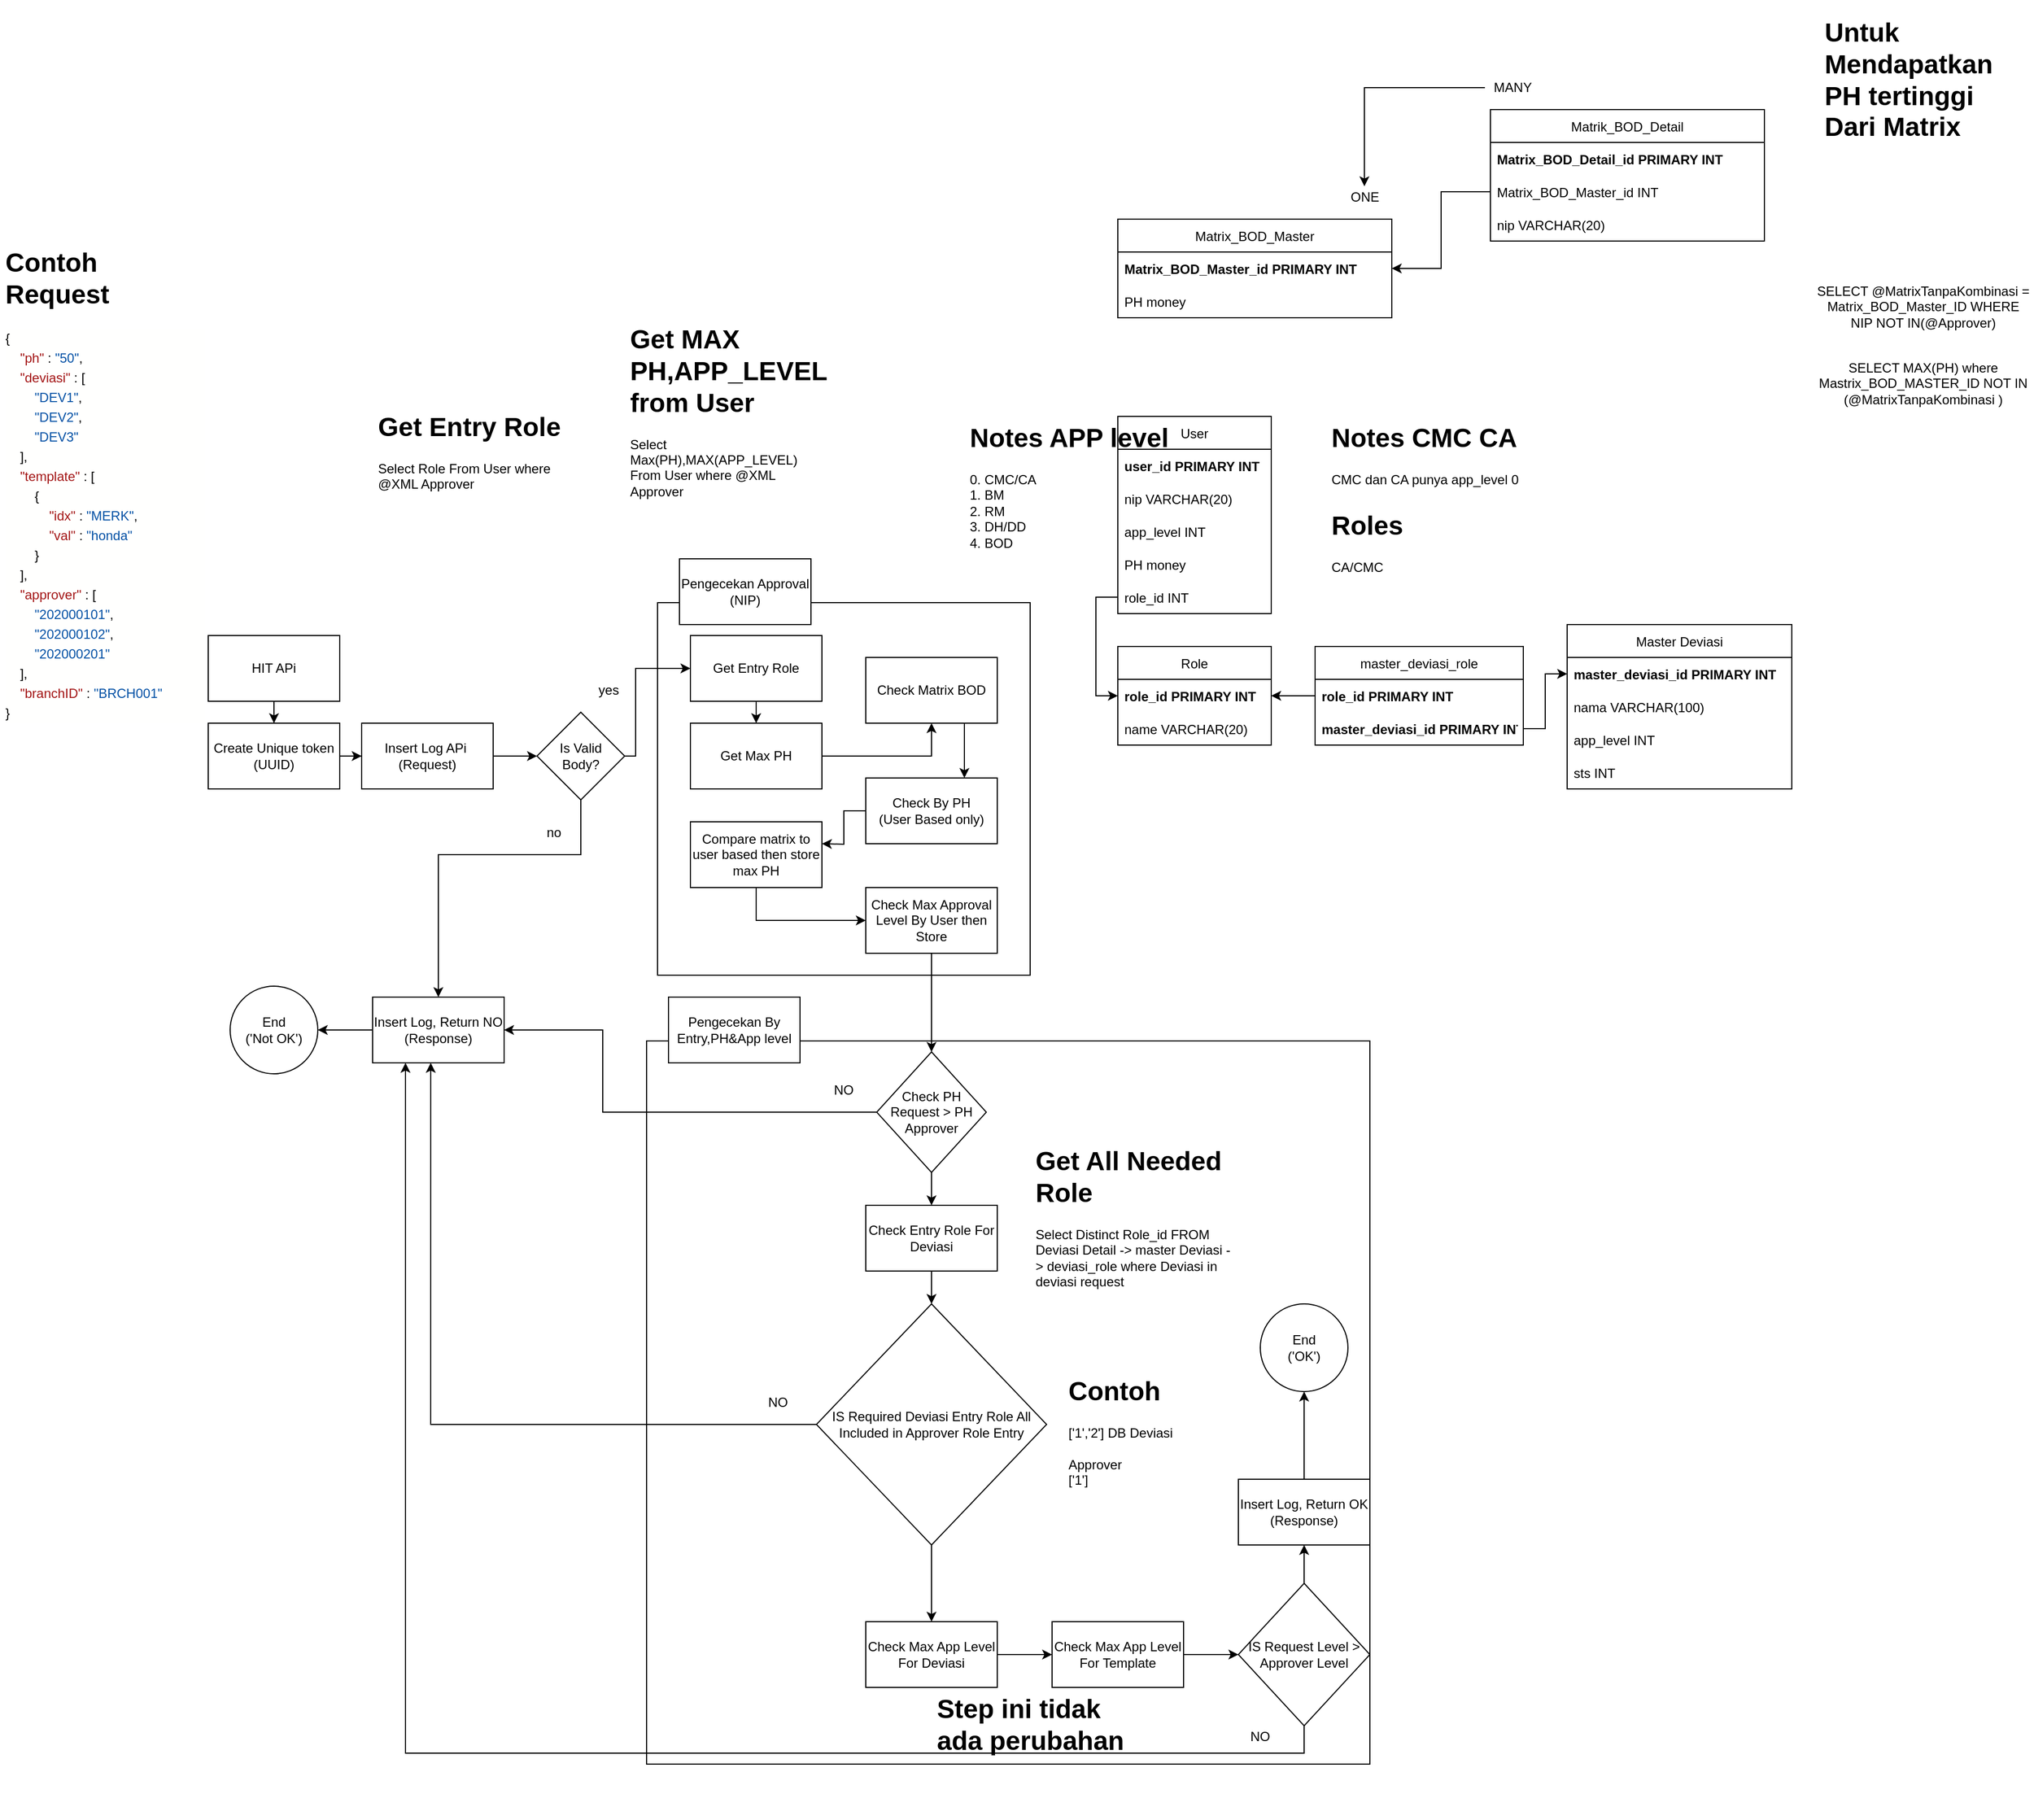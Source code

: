<mxfile version="17.4.2" type="github">
  <diagram id="iiRm37w-VX7AsoGizNBL" name="Page-1">
    <mxGraphModel dx="1718" dy="1620" grid="1" gridSize="10" guides="1" tooltips="1" connect="1" arrows="1" fold="1" page="1" pageScale="1" pageWidth="850" pageHeight="1100" math="0" shadow="0">
      <root>
        <mxCell id="0" />
        <mxCell id="1" parent="0" />
        <mxCell id="pm9xN6t0t-_ZDv9CtfRk-34" value="" style="whiteSpace=wrap;html=1;aspect=fixed;" parent="1" vertex="1">
          <mxGeometry x="450" y="440" width="660" height="660" as="geometry" />
        </mxCell>
        <mxCell id="pm9xN6t0t-_ZDv9CtfRk-31" value="" style="whiteSpace=wrap;html=1;aspect=fixed;" parent="1" vertex="1">
          <mxGeometry x="460" y="40" width="340" height="340" as="geometry" />
        </mxCell>
        <mxCell id="pm9xN6t0t-_ZDv9CtfRk-13" style="edgeStyle=orthogonalEdgeStyle;rounded=0;orthogonalLoop=1;jettySize=auto;html=1;" parent="1" source="pm9xN6t0t-_ZDv9CtfRk-1" target="pm9xN6t0t-_ZDv9CtfRk-10" edge="1">
          <mxGeometry relative="1" as="geometry" />
        </mxCell>
        <mxCell id="pm9xN6t0t-_ZDv9CtfRk-1" value="HIT APi" style="rounded=0;whiteSpace=wrap;html=1;" parent="1" vertex="1">
          <mxGeometry x="50" y="70" width="120" height="60" as="geometry" />
        </mxCell>
        <mxCell id="pm9xN6t0t-_ZDv9CtfRk-9" style="edgeStyle=orthogonalEdgeStyle;rounded=0;orthogonalLoop=1;jettySize=auto;html=1;" parent="1" source="pm9xN6t0t-_ZDv9CtfRk-2" target="pm9xN6t0t-_ZDv9CtfRk-3" edge="1">
          <mxGeometry relative="1" as="geometry" />
        </mxCell>
        <mxCell id="pm9xN6t0t-_ZDv9CtfRk-2" value="Get Entry Role" style="rounded=0;whiteSpace=wrap;html=1;" parent="1" vertex="1">
          <mxGeometry x="490" y="70" width="120" height="60" as="geometry" />
        </mxCell>
        <mxCell id="pm9xN6t0t-_ZDv9CtfRk-5" style="edgeStyle=orthogonalEdgeStyle;rounded=0;orthogonalLoop=1;jettySize=auto;html=1;entryX=0.5;entryY=1;entryDx=0;entryDy=0;" parent="1" source="pm9xN6t0t-_ZDv9CtfRk-3" target="pm9xN6t0t-_ZDv9CtfRk-4" edge="1">
          <mxGeometry relative="1" as="geometry" />
        </mxCell>
        <mxCell id="pm9xN6t0t-_ZDv9CtfRk-3" value="Get Max PH" style="rounded=0;whiteSpace=wrap;html=1;" parent="1" vertex="1">
          <mxGeometry x="490" y="150" width="120" height="60" as="geometry" />
        </mxCell>
        <mxCell id="pm9xN6t0t-_ZDv9CtfRk-8" style="edgeStyle=orthogonalEdgeStyle;rounded=0;orthogonalLoop=1;jettySize=auto;html=1;" parent="1" source="pm9xN6t0t-_ZDv9CtfRk-4" target="pm9xN6t0t-_ZDv9CtfRk-6" edge="1">
          <mxGeometry relative="1" as="geometry">
            <Array as="points">
              <mxPoint x="740" y="180" />
              <mxPoint x="740" y="180" />
            </Array>
          </mxGeometry>
        </mxCell>
        <mxCell id="pm9xN6t0t-_ZDv9CtfRk-4" value="Check Matrix BOD" style="rounded=0;whiteSpace=wrap;html=1;" parent="1" vertex="1">
          <mxGeometry x="650" y="90" width="120" height="60" as="geometry" />
        </mxCell>
        <mxCell id="pm9xN6t0t-_ZDv9CtfRk-26" style="edgeStyle=orthogonalEdgeStyle;rounded=0;orthogonalLoop=1;jettySize=auto;html=1;" parent="1" source="pm9xN6t0t-_ZDv9CtfRk-6" edge="1">
          <mxGeometry relative="1" as="geometry">
            <mxPoint x="610" y="260" as="targetPoint" />
          </mxGeometry>
        </mxCell>
        <mxCell id="pm9xN6t0t-_ZDv9CtfRk-6" value="Check By PH&lt;br&gt;(User Based only)" style="rounded=0;whiteSpace=wrap;html=1;" parent="1" vertex="1">
          <mxGeometry x="650" y="200" width="120" height="60" as="geometry" />
        </mxCell>
        <mxCell id="pm9xN6t0t-_ZDv9CtfRk-12" style="edgeStyle=orthogonalEdgeStyle;rounded=0;orthogonalLoop=1;jettySize=auto;html=1;" parent="1" source="pm9xN6t0t-_ZDv9CtfRk-10" target="pm9xN6t0t-_ZDv9CtfRk-11" edge="1">
          <mxGeometry relative="1" as="geometry" />
        </mxCell>
        <mxCell id="pm9xN6t0t-_ZDv9CtfRk-10" value="Create Unique token&lt;br&gt;(UUID)" style="rounded=0;whiteSpace=wrap;html=1;" parent="1" vertex="1">
          <mxGeometry x="50" y="150" width="120" height="60" as="geometry" />
        </mxCell>
        <mxCell id="pm9xN6t0t-_ZDv9CtfRk-16" style="edgeStyle=orthogonalEdgeStyle;rounded=0;orthogonalLoop=1;jettySize=auto;html=1;" parent="1" source="pm9xN6t0t-_ZDv9CtfRk-11" target="pm9xN6t0t-_ZDv9CtfRk-15" edge="1">
          <mxGeometry relative="1" as="geometry" />
        </mxCell>
        <mxCell id="pm9xN6t0t-_ZDv9CtfRk-11" value="Insert Log APi&amp;nbsp;&lt;br&gt;(Request)" style="rounded=0;whiteSpace=wrap;html=1;" parent="1" vertex="1">
          <mxGeometry x="190" y="150" width="120" height="60" as="geometry" />
        </mxCell>
        <mxCell id="pm9xN6t0t-_ZDv9CtfRk-22" style="edgeStyle=orthogonalEdgeStyle;rounded=0;orthogonalLoop=1;jettySize=auto;html=1;entryX=0.5;entryY=0;entryDx=0;entryDy=0;" parent="1" source="pm9xN6t0t-_ZDv9CtfRk-15" target="pm9xN6t0t-_ZDv9CtfRk-20" edge="1">
          <mxGeometry relative="1" as="geometry">
            <Array as="points">
              <mxPoint x="390" y="270" />
              <mxPoint x="260" y="270" />
            </Array>
          </mxGeometry>
        </mxCell>
        <mxCell id="pm9xN6t0t-_ZDv9CtfRk-24" style="edgeStyle=orthogonalEdgeStyle;rounded=0;orthogonalLoop=1;jettySize=auto;html=1;entryX=0;entryY=0.5;entryDx=0;entryDy=0;" parent="1" source="pm9xN6t0t-_ZDv9CtfRk-15" target="pm9xN6t0t-_ZDv9CtfRk-2" edge="1">
          <mxGeometry relative="1" as="geometry">
            <Array as="points">
              <mxPoint x="440" y="180" />
              <mxPoint x="440" y="100" />
            </Array>
          </mxGeometry>
        </mxCell>
        <mxCell id="pm9xN6t0t-_ZDv9CtfRk-15" value="Is Valid &lt;br&gt;Body?" style="rhombus;whiteSpace=wrap;html=1;" parent="1" vertex="1">
          <mxGeometry x="350" y="140" width="80" height="80" as="geometry" />
        </mxCell>
        <mxCell id="pm9xN6t0t-_ZDv9CtfRk-18" value="yes" style="text;html=1;align=center;verticalAlign=middle;resizable=0;points=[];autosize=1;strokeColor=none;fillColor=none;" parent="1" vertex="1">
          <mxGeometry x="400" y="110" width="30" height="20" as="geometry" />
        </mxCell>
        <mxCell id="pm9xN6t0t-_ZDv9CtfRk-19" value="End&lt;br&gt;(&#39;Not OK&#39;)" style="ellipse;whiteSpace=wrap;html=1;aspect=fixed;" parent="1" vertex="1">
          <mxGeometry x="70" y="390" width="80" height="80" as="geometry" />
        </mxCell>
        <mxCell id="pm9xN6t0t-_ZDv9CtfRk-21" style="edgeStyle=orthogonalEdgeStyle;rounded=0;orthogonalLoop=1;jettySize=auto;html=1;" parent="1" source="pm9xN6t0t-_ZDv9CtfRk-20" target="pm9xN6t0t-_ZDv9CtfRk-19" edge="1">
          <mxGeometry relative="1" as="geometry" />
        </mxCell>
        <mxCell id="pm9xN6t0t-_ZDv9CtfRk-20" value="Insert Log, Return NO (Response)" style="rounded=0;whiteSpace=wrap;html=1;" parent="1" vertex="1">
          <mxGeometry x="200" y="400" width="120" height="60" as="geometry" />
        </mxCell>
        <mxCell id="pm9xN6t0t-_ZDv9CtfRk-23" value="no&lt;br&gt;" style="text;html=1;align=center;verticalAlign=middle;resizable=0;points=[];autosize=1;strokeColor=none;fillColor=none;" parent="1" vertex="1">
          <mxGeometry x="350" y="240" width="30" height="20" as="geometry" />
        </mxCell>
        <mxCell id="pm9xN6t0t-_ZDv9CtfRk-30" style="edgeStyle=orthogonalEdgeStyle;rounded=0;orthogonalLoop=1;jettySize=auto;html=1;" parent="1" source="pm9xN6t0t-_ZDv9CtfRk-27" target="pm9xN6t0t-_ZDv9CtfRk-29" edge="1">
          <mxGeometry relative="1" as="geometry">
            <Array as="points">
              <mxPoint x="550" y="330" />
            </Array>
          </mxGeometry>
        </mxCell>
        <mxCell id="pm9xN6t0t-_ZDv9CtfRk-27" value="Compare matrix to user based then store max PH" style="rounded=0;whiteSpace=wrap;html=1;" parent="1" vertex="1">
          <mxGeometry x="490" y="240" width="120" height="60" as="geometry" />
        </mxCell>
        <mxCell id="pm9xN6t0t-_ZDv9CtfRk-38" style="edgeStyle=orthogonalEdgeStyle;rounded=0;orthogonalLoop=1;jettySize=auto;html=1;" parent="1" source="pm9xN6t0t-_ZDv9CtfRk-29" target="pm9xN6t0t-_ZDv9CtfRk-37" edge="1">
          <mxGeometry relative="1" as="geometry" />
        </mxCell>
        <mxCell id="pm9xN6t0t-_ZDv9CtfRk-29" value="Check Max Approval Level By User then Store" style="rounded=0;whiteSpace=wrap;html=1;" parent="1" vertex="1">
          <mxGeometry x="650" y="300" width="120" height="60" as="geometry" />
        </mxCell>
        <mxCell id="pm9xN6t0t-_ZDv9CtfRk-32" value="Pengecekan Approval (NIP)" style="rounded=0;whiteSpace=wrap;html=1;" parent="1" vertex="1">
          <mxGeometry x="480" width="120" height="60" as="geometry" />
        </mxCell>
        <mxCell id="pm9xN6t0t-_ZDv9CtfRk-35" value="Pengecekan By Entry,PH&amp;amp;App level" style="rounded=0;whiteSpace=wrap;html=1;" parent="1" vertex="1">
          <mxGeometry x="470" y="400" width="120" height="60" as="geometry" />
        </mxCell>
        <mxCell id="pm9xN6t0t-_ZDv9CtfRk-39" style="edgeStyle=orthogonalEdgeStyle;rounded=0;orthogonalLoop=1;jettySize=auto;html=1;" parent="1" source="pm9xN6t0t-_ZDv9CtfRk-37" target="pm9xN6t0t-_ZDv9CtfRk-20" edge="1">
          <mxGeometry relative="1" as="geometry">
            <Array as="points">
              <mxPoint x="410" y="505" />
              <mxPoint x="410" y="430" />
            </Array>
          </mxGeometry>
        </mxCell>
        <mxCell id="pm9xN6t0t-_ZDv9CtfRk-44" style="edgeStyle=orthogonalEdgeStyle;rounded=0;orthogonalLoop=1;jettySize=auto;html=1;" parent="1" source="pm9xN6t0t-_ZDv9CtfRk-37" target="pm9xN6t0t-_ZDv9CtfRk-43" edge="1">
          <mxGeometry relative="1" as="geometry" />
        </mxCell>
        <mxCell id="pm9xN6t0t-_ZDv9CtfRk-37" value="&lt;span&gt;Check PH Request &amp;gt; PH Approver&lt;/span&gt;" style="rhombus;whiteSpace=wrap;html=1;" parent="1" vertex="1">
          <mxGeometry x="660" y="450" width="100" height="110" as="geometry" />
        </mxCell>
        <mxCell id="pm9xN6t0t-_ZDv9CtfRk-40" value="NO" style="text;html=1;strokeColor=none;fillColor=none;align=center;verticalAlign=middle;whiteSpace=wrap;rounded=0;" parent="1" vertex="1">
          <mxGeometry x="600" y="470" width="60" height="30" as="geometry" />
        </mxCell>
        <mxCell id="pm9xN6t0t-_ZDv9CtfRk-46" style="edgeStyle=orthogonalEdgeStyle;rounded=0;orthogonalLoop=1;jettySize=auto;html=1;" parent="1" source="pm9xN6t0t-_ZDv9CtfRk-43" target="pm9xN6t0t-_ZDv9CtfRk-45" edge="1">
          <mxGeometry relative="1" as="geometry" />
        </mxCell>
        <mxCell id="pm9xN6t0t-_ZDv9CtfRk-43" value="Check Entry Role For Deviasi" style="rounded=0;whiteSpace=wrap;html=1;" parent="1" vertex="1">
          <mxGeometry x="650" y="590" width="120" height="60" as="geometry" />
        </mxCell>
        <mxCell id="pm9xN6t0t-_ZDv9CtfRk-47" style="edgeStyle=orthogonalEdgeStyle;rounded=0;orthogonalLoop=1;jettySize=auto;html=1;entryX=0.442;entryY=1;entryDx=0;entryDy=0;entryPerimeter=0;" parent="1" source="pm9xN6t0t-_ZDv9CtfRk-45" target="pm9xN6t0t-_ZDv9CtfRk-20" edge="1">
          <mxGeometry relative="1" as="geometry" />
        </mxCell>
        <mxCell id="pm9xN6t0t-_ZDv9CtfRk-51" style="edgeStyle=orthogonalEdgeStyle;rounded=0;orthogonalLoop=1;jettySize=auto;html=1;" parent="1" source="pm9xN6t0t-_ZDv9CtfRk-45" target="pm9xN6t0t-_ZDv9CtfRk-50" edge="1">
          <mxGeometry relative="1" as="geometry" />
        </mxCell>
        <mxCell id="pm9xN6t0t-_ZDv9CtfRk-45" value="&lt;span&gt;IS Required Deviasi Entry Role All Included in Approver Role Entry&lt;/span&gt;" style="rhombus;whiteSpace=wrap;html=1;" parent="1" vertex="1">
          <mxGeometry x="605" y="680" width="210" height="220" as="geometry" />
        </mxCell>
        <mxCell id="pm9xN6t0t-_ZDv9CtfRk-48" value="NO" style="text;html=1;strokeColor=none;fillColor=none;align=center;verticalAlign=middle;whiteSpace=wrap;rounded=0;" parent="1" vertex="1">
          <mxGeometry x="540" y="755" width="60" height="30" as="geometry" />
        </mxCell>
        <mxCell id="pm9xN6t0t-_ZDv9CtfRk-49" value="&lt;h1&gt;Contoh&lt;/h1&gt;&lt;div&gt;[&#39;1&#39;,&#39;2&#39;] DB Deviasi&lt;/div&gt;&lt;div&gt;&lt;br&gt;&lt;/div&gt;&lt;div&gt;Approver&lt;/div&gt;&lt;div&gt;[&#39;1&#39;]&lt;/div&gt;" style="text;html=1;strokeColor=none;fillColor=none;spacing=5;spacingTop=-20;whiteSpace=wrap;overflow=hidden;rounded=0;" parent="1" vertex="1">
          <mxGeometry x="830" y="740" width="190" height="120" as="geometry" />
        </mxCell>
        <mxCell id="pm9xN6t0t-_ZDv9CtfRk-53" style="edgeStyle=orthogonalEdgeStyle;rounded=0;orthogonalLoop=1;jettySize=auto;html=1;" parent="1" source="pm9xN6t0t-_ZDv9CtfRk-50" target="pm9xN6t0t-_ZDv9CtfRk-52" edge="1">
          <mxGeometry relative="1" as="geometry" />
        </mxCell>
        <mxCell id="pm9xN6t0t-_ZDv9CtfRk-50" value="Check Max App Level For Deviasi" style="rounded=0;whiteSpace=wrap;html=1;" parent="1" vertex="1">
          <mxGeometry x="650" y="970" width="120" height="60" as="geometry" />
        </mxCell>
        <mxCell id="pm9xN6t0t-_ZDv9CtfRk-56" style="edgeStyle=orthogonalEdgeStyle;rounded=0;orthogonalLoop=1;jettySize=auto;html=1;" parent="1" source="pm9xN6t0t-_ZDv9CtfRk-52" target="pm9xN6t0t-_ZDv9CtfRk-54" edge="1">
          <mxGeometry relative="1" as="geometry" />
        </mxCell>
        <mxCell id="pm9xN6t0t-_ZDv9CtfRk-52" value="Check Max App Level For Template" style="rounded=0;whiteSpace=wrap;html=1;" parent="1" vertex="1">
          <mxGeometry x="820" y="970" width="120" height="60" as="geometry" />
        </mxCell>
        <mxCell id="pm9xN6t0t-_ZDv9CtfRk-57" style="edgeStyle=orthogonalEdgeStyle;rounded=0;orthogonalLoop=1;jettySize=auto;html=1;entryX=0.25;entryY=1;entryDx=0;entryDy=0;" parent="1" source="pm9xN6t0t-_ZDv9CtfRk-54" target="pm9xN6t0t-_ZDv9CtfRk-20" edge="1">
          <mxGeometry relative="1" as="geometry">
            <Array as="points">
              <mxPoint x="1050" y="1090" />
              <mxPoint x="230" y="1090" />
            </Array>
          </mxGeometry>
        </mxCell>
        <mxCell id="pm9xN6t0t-_ZDv9CtfRk-60" style="edgeStyle=orthogonalEdgeStyle;rounded=0;orthogonalLoop=1;jettySize=auto;html=1;entryX=0.5;entryY=1;entryDx=0;entryDy=0;" parent="1" source="pm9xN6t0t-_ZDv9CtfRk-54" target="pm9xN6t0t-_ZDv9CtfRk-59" edge="1">
          <mxGeometry relative="1" as="geometry" />
        </mxCell>
        <mxCell id="pm9xN6t0t-_ZDv9CtfRk-54" value="&lt;span&gt;IS Request Level &amp;gt; Approver Level&lt;/span&gt;" style="rhombus;whiteSpace=wrap;html=1;" parent="1" vertex="1">
          <mxGeometry x="990" y="935" width="120" height="130" as="geometry" />
        </mxCell>
        <mxCell id="pm9xN6t0t-_ZDv9CtfRk-58" value="NO" style="text;html=1;strokeColor=none;fillColor=none;align=center;verticalAlign=middle;whiteSpace=wrap;rounded=0;" parent="1" vertex="1">
          <mxGeometry x="980" y="1060" width="60" height="30" as="geometry" />
        </mxCell>
        <mxCell id="pm9xN6t0t-_ZDv9CtfRk-62" style="edgeStyle=orthogonalEdgeStyle;rounded=0;orthogonalLoop=1;jettySize=auto;html=1;" parent="1" source="pm9xN6t0t-_ZDv9CtfRk-59" target="pm9xN6t0t-_ZDv9CtfRk-61" edge="1">
          <mxGeometry relative="1" as="geometry" />
        </mxCell>
        <mxCell id="pm9xN6t0t-_ZDv9CtfRk-59" value="Insert Log, Return OK (Response)" style="rounded=0;whiteSpace=wrap;html=1;" parent="1" vertex="1">
          <mxGeometry x="990" y="840" width="120" height="60" as="geometry" />
        </mxCell>
        <mxCell id="pm9xN6t0t-_ZDv9CtfRk-61" value="End&lt;br&gt;(&#39;OK&#39;)" style="ellipse;whiteSpace=wrap;html=1;aspect=fixed;" parent="1" vertex="1">
          <mxGeometry x="1010" y="680" width="80" height="80" as="geometry" />
        </mxCell>
        <mxCell id="pm9xN6t0t-_ZDv9CtfRk-63" value="User" style="swimlane;fontStyle=0;childLayout=stackLayout;horizontal=1;startSize=30;horizontalStack=0;resizeParent=1;resizeParentMax=0;resizeLast=0;collapsible=1;marginBottom=0;" parent="1" vertex="1">
          <mxGeometry x="880" y="-130" width="140" height="180" as="geometry" />
        </mxCell>
        <mxCell id="pm9xN6t0t-_ZDv9CtfRk-64" value="user_id PRIMARY INT " style="text;strokeColor=none;fillColor=none;align=left;verticalAlign=middle;spacingLeft=4;spacingRight=4;overflow=hidden;points=[[0,0.5],[1,0.5]];portConstraint=eastwest;rotatable=0;fontStyle=1" parent="pm9xN6t0t-_ZDv9CtfRk-63" vertex="1">
          <mxGeometry y="30" width="140" height="30" as="geometry" />
        </mxCell>
        <mxCell id="pm9xN6t0t-_ZDv9CtfRk-65" value="nip VARCHAR(20)" style="text;strokeColor=none;fillColor=none;align=left;verticalAlign=middle;spacingLeft=4;spacingRight=4;overflow=hidden;points=[[0,0.5],[1,0.5]];portConstraint=eastwest;rotatable=0;" parent="pm9xN6t0t-_ZDv9CtfRk-63" vertex="1">
          <mxGeometry y="60" width="140" height="30" as="geometry" />
        </mxCell>
        <mxCell id="pm9xN6t0t-_ZDv9CtfRk-66" value="app_level INT" style="text;strokeColor=none;fillColor=none;align=left;verticalAlign=middle;spacingLeft=4;spacingRight=4;overflow=hidden;points=[[0,0.5],[1,0.5]];portConstraint=eastwest;rotatable=0;" parent="pm9xN6t0t-_ZDv9CtfRk-63" vertex="1">
          <mxGeometry y="90" width="140" height="30" as="geometry" />
        </mxCell>
        <mxCell id="pm9xN6t0t-_ZDv9CtfRk-69" value="PH money" style="text;strokeColor=none;fillColor=none;align=left;verticalAlign=middle;spacingLeft=4;spacingRight=4;overflow=hidden;points=[[0,0.5],[1,0.5]];portConstraint=eastwest;rotatable=0;" parent="pm9xN6t0t-_ZDv9CtfRk-63" vertex="1">
          <mxGeometry y="120" width="140" height="30" as="geometry" />
        </mxCell>
        <mxCell id="pm9xN6t0t-_ZDv9CtfRk-70" value="role_id INT" style="text;strokeColor=none;fillColor=none;align=left;verticalAlign=middle;spacingLeft=4;spacingRight=4;overflow=hidden;points=[[0,0.5],[1,0.5]];portConstraint=eastwest;rotatable=0;" parent="pm9xN6t0t-_ZDv9CtfRk-63" vertex="1">
          <mxGeometry y="150" width="140" height="30" as="geometry" />
        </mxCell>
        <mxCell id="pm9xN6t0t-_ZDv9CtfRk-68" value="&lt;h1&gt;Notes CMC CA&lt;/h1&gt;&lt;div&gt;CMC dan CA punya app_level 0&lt;/div&gt;" style="text;html=1;strokeColor=none;fillColor=none;spacing=5;spacingTop=-20;whiteSpace=wrap;overflow=hidden;rounded=0;" parent="1" vertex="1">
          <mxGeometry x="1070" y="-130" width="190" height="120" as="geometry" />
        </mxCell>
        <mxCell id="pm9xN6t0t-_ZDv9CtfRk-71" value="&lt;h1&gt;Notes APP level&lt;/h1&gt;&lt;div&gt;0. CMC/CA&lt;/div&gt;&lt;div&gt;1. BM&lt;/div&gt;&lt;div&gt;2. RM&lt;/div&gt;&lt;div&gt;3. DH/DD&lt;/div&gt;&lt;div&gt;4. BOD&lt;/div&gt;" style="text;html=1;strokeColor=none;fillColor=none;spacing=5;spacingTop=-20;whiteSpace=wrap;overflow=hidden;rounded=0;" parent="1" vertex="1">
          <mxGeometry x="740" y="-130" width="190" height="150" as="geometry" />
        </mxCell>
        <mxCell id="pm9xN6t0t-_ZDv9CtfRk-72" value="&lt;h1&gt;Roles&lt;/h1&gt;&lt;div&gt;CA/CMC&lt;/div&gt;" style="text;html=1;strokeColor=none;fillColor=none;spacing=5;spacingTop=-20;whiteSpace=wrap;overflow=hidden;rounded=0;" parent="1" vertex="1">
          <mxGeometry x="1070" y="-50" width="190" height="120" as="geometry" />
        </mxCell>
        <mxCell id="pm9xN6t0t-_ZDv9CtfRk-73" value="Role" style="swimlane;fontStyle=0;childLayout=stackLayout;horizontal=1;startSize=30;horizontalStack=0;resizeParent=1;resizeParentMax=0;resizeLast=0;collapsible=1;marginBottom=0;" parent="1" vertex="1">
          <mxGeometry x="880" y="80" width="140" height="90" as="geometry" />
        </mxCell>
        <mxCell id="pm9xN6t0t-_ZDv9CtfRk-74" value="role_id PRIMARY INT " style="text;strokeColor=none;fillColor=none;align=left;verticalAlign=middle;spacingLeft=4;spacingRight=4;overflow=hidden;points=[[0,0.5],[1,0.5]];portConstraint=eastwest;rotatable=0;fontStyle=1" parent="pm9xN6t0t-_ZDv9CtfRk-73" vertex="1">
          <mxGeometry y="30" width="140" height="30" as="geometry" />
        </mxCell>
        <mxCell id="pm9xN6t0t-_ZDv9CtfRk-75" value="name VARCHAR(20)" style="text;strokeColor=none;fillColor=none;align=left;verticalAlign=middle;spacingLeft=4;spacingRight=4;overflow=hidden;points=[[0,0.5],[1,0.5]];portConstraint=eastwest;rotatable=0;" parent="pm9xN6t0t-_ZDv9CtfRk-73" vertex="1">
          <mxGeometry y="60" width="140" height="30" as="geometry" />
        </mxCell>
        <mxCell id="pm9xN6t0t-_ZDv9CtfRk-79" style="edgeStyle=orthogonalEdgeStyle;rounded=0;orthogonalLoop=1;jettySize=auto;html=1;entryX=0;entryY=0.5;entryDx=0;entryDy=0;" parent="1" source="pm9xN6t0t-_ZDv9CtfRk-70" target="pm9xN6t0t-_ZDv9CtfRk-74" edge="1">
          <mxGeometry relative="1" as="geometry" />
        </mxCell>
        <mxCell id="pm9xN6t0t-_ZDv9CtfRk-80" value="Master Deviasi" style="swimlane;fontStyle=0;childLayout=stackLayout;horizontal=1;startSize=30;horizontalStack=0;resizeParent=1;resizeParentMax=0;resizeLast=0;collapsible=1;marginBottom=0;" parent="1" vertex="1">
          <mxGeometry x="1290" y="60" width="205" height="150" as="geometry" />
        </mxCell>
        <mxCell id="pm9xN6t0t-_ZDv9CtfRk-81" value="master_deviasi_id PRIMARY INT " style="text;strokeColor=none;fillColor=none;align=left;verticalAlign=middle;spacingLeft=4;spacingRight=4;overflow=hidden;points=[[0,0.5],[1,0.5]];portConstraint=eastwest;rotatable=0;fontStyle=1" parent="pm9xN6t0t-_ZDv9CtfRk-80" vertex="1">
          <mxGeometry y="30" width="205" height="30" as="geometry" />
        </mxCell>
        <mxCell id="pm9xN6t0t-_ZDv9CtfRk-86" value="nama VARCHAR(100)" style="text;strokeColor=none;fillColor=none;align=left;verticalAlign=middle;spacingLeft=4;spacingRight=4;overflow=hidden;points=[[0,0.5],[1,0.5]];portConstraint=eastwest;rotatable=0;" parent="pm9xN6t0t-_ZDv9CtfRk-80" vertex="1">
          <mxGeometry y="60" width="205" height="30" as="geometry" />
        </mxCell>
        <mxCell id="pm9xN6t0t-_ZDv9CtfRk-87" value="app_level INT" style="text;strokeColor=none;fillColor=none;align=left;verticalAlign=middle;spacingLeft=4;spacingRight=4;overflow=hidden;points=[[0,0.5],[1,0.5]];portConstraint=eastwest;rotatable=0;" parent="pm9xN6t0t-_ZDv9CtfRk-80" vertex="1">
          <mxGeometry y="90" width="205" height="30" as="geometry" />
        </mxCell>
        <mxCell id="pm9xN6t0t-_ZDv9CtfRk-88" value="sts INT" style="text;strokeColor=none;fillColor=none;align=left;verticalAlign=middle;spacingLeft=4;spacingRight=4;overflow=hidden;points=[[0,0.5],[1,0.5]];portConstraint=eastwest;rotatable=0;" parent="pm9xN6t0t-_ZDv9CtfRk-80" vertex="1">
          <mxGeometry y="120" width="205" height="30" as="geometry" />
        </mxCell>
        <mxCell id="pm9xN6t0t-_ZDv9CtfRk-90" value="master_deviasi_role" style="swimlane;fontStyle=0;childLayout=stackLayout;horizontal=1;startSize=30;horizontalStack=0;resizeParent=1;resizeParentMax=0;resizeLast=0;collapsible=1;marginBottom=0;" parent="1" vertex="1">
          <mxGeometry x="1060" y="80" width="190" height="90" as="geometry" />
        </mxCell>
        <mxCell id="pm9xN6t0t-_ZDv9CtfRk-91" value="role_id PRIMARY INT " style="text;strokeColor=none;fillColor=none;align=left;verticalAlign=middle;spacingLeft=4;spacingRight=4;overflow=hidden;points=[[0,0.5],[1,0.5]];portConstraint=eastwest;rotatable=0;fontStyle=1" parent="pm9xN6t0t-_ZDv9CtfRk-90" vertex="1">
          <mxGeometry y="30" width="190" height="30" as="geometry" />
        </mxCell>
        <mxCell id="pm9xN6t0t-_ZDv9CtfRk-92" value="master_deviasi_id PRIMARY INT" style="text;strokeColor=none;fillColor=none;align=left;verticalAlign=middle;spacingLeft=4;spacingRight=4;overflow=hidden;points=[[0,0.5],[1,0.5]];portConstraint=eastwest;rotatable=0;fontStyle=1" parent="pm9xN6t0t-_ZDv9CtfRk-90" vertex="1">
          <mxGeometry y="60" width="190" height="30" as="geometry" />
        </mxCell>
        <mxCell id="pm9xN6t0t-_ZDv9CtfRk-93" style="edgeStyle=orthogonalEdgeStyle;rounded=0;orthogonalLoop=1;jettySize=auto;html=1;" parent="1" source="pm9xN6t0t-_ZDv9CtfRk-91" target="pm9xN6t0t-_ZDv9CtfRk-74" edge="1">
          <mxGeometry relative="1" as="geometry" />
        </mxCell>
        <mxCell id="pm9xN6t0t-_ZDv9CtfRk-94" style="edgeStyle=orthogonalEdgeStyle;rounded=0;orthogonalLoop=1;jettySize=auto;html=1;entryX=0;entryY=0.5;entryDx=0;entryDy=0;" parent="1" source="pm9xN6t0t-_ZDv9CtfRk-92" target="pm9xN6t0t-_ZDv9CtfRk-81" edge="1">
          <mxGeometry relative="1" as="geometry" />
        </mxCell>
        <mxCell id="pm9xN6t0t-_ZDv9CtfRk-95" value="Matrix_BOD_Master" style="swimlane;fontStyle=0;childLayout=stackLayout;horizontal=1;startSize=30;horizontalStack=0;resizeParent=1;resizeParentMax=0;resizeLast=0;collapsible=1;marginBottom=0;" parent="1" vertex="1">
          <mxGeometry x="880" y="-310" width="250" height="90" as="geometry" />
        </mxCell>
        <mxCell id="pm9xN6t0t-_ZDv9CtfRk-96" value="Matrix_BOD_Master_id PRIMARY INT " style="text;strokeColor=none;fillColor=none;align=left;verticalAlign=middle;spacingLeft=4;spacingRight=4;overflow=hidden;points=[[0,0.5],[1,0.5]];portConstraint=eastwest;rotatable=0;fontStyle=1" parent="pm9xN6t0t-_ZDv9CtfRk-95" vertex="1">
          <mxGeometry y="30" width="250" height="30" as="geometry" />
        </mxCell>
        <mxCell id="pm9xN6t0t-_ZDv9CtfRk-99" value="PH money" style="text;strokeColor=none;fillColor=none;align=left;verticalAlign=middle;spacingLeft=4;spacingRight=4;overflow=hidden;points=[[0,0.5],[1,0.5]];portConstraint=eastwest;rotatable=0;" parent="pm9xN6t0t-_ZDv9CtfRk-95" vertex="1">
          <mxGeometry y="60" width="250" height="30" as="geometry" />
        </mxCell>
        <mxCell id="pm9xN6t0t-_ZDv9CtfRk-101" value="Matrik_BOD_Detail" style="swimlane;fontStyle=0;childLayout=stackLayout;horizontal=1;startSize=30;horizontalStack=0;resizeParent=1;resizeParentMax=0;resizeLast=0;collapsible=1;marginBottom=0;" parent="1" vertex="1">
          <mxGeometry x="1220" y="-410" width="250" height="120" as="geometry" />
        </mxCell>
        <mxCell id="pm9xN6t0t-_ZDv9CtfRk-102" value="Matrix_BOD_Detail_id PRIMARY INT " style="text;strokeColor=none;fillColor=none;align=left;verticalAlign=middle;spacingLeft=4;spacingRight=4;overflow=hidden;points=[[0,0.5],[1,0.5]];portConstraint=eastwest;rotatable=0;fontStyle=1" parent="pm9xN6t0t-_ZDv9CtfRk-101" vertex="1">
          <mxGeometry y="30" width="250" height="30" as="geometry" />
        </mxCell>
        <mxCell id="pm9xN6t0t-_ZDv9CtfRk-103" value="Matrix_BOD_Master_id INT" style="text;strokeColor=none;fillColor=none;align=left;verticalAlign=middle;spacingLeft=4;spacingRight=4;overflow=hidden;points=[[0,0.5],[1,0.5]];portConstraint=eastwest;rotatable=0;" parent="pm9xN6t0t-_ZDv9CtfRk-101" vertex="1">
          <mxGeometry y="60" width="250" height="30" as="geometry" />
        </mxCell>
        <mxCell id="pm9xN6t0t-_ZDv9CtfRk-105" value="nip VARCHAR(20)" style="text;strokeColor=none;fillColor=none;align=left;verticalAlign=middle;spacingLeft=4;spacingRight=4;overflow=hidden;points=[[0,0.5],[1,0.5]];portConstraint=eastwest;rotatable=0;" parent="pm9xN6t0t-_ZDv9CtfRk-101" vertex="1">
          <mxGeometry y="90" width="250" height="30" as="geometry" />
        </mxCell>
        <mxCell id="pm9xN6t0t-_ZDv9CtfRk-104" style="edgeStyle=orthogonalEdgeStyle;rounded=0;orthogonalLoop=1;jettySize=auto;html=1;" parent="1" source="pm9xN6t0t-_ZDv9CtfRk-103" target="pm9xN6t0t-_ZDv9CtfRk-96" edge="1">
          <mxGeometry relative="1" as="geometry" />
        </mxCell>
        <mxCell id="pm9xN6t0t-_ZDv9CtfRk-108" style="edgeStyle=orthogonalEdgeStyle;rounded=0;orthogonalLoop=1;jettySize=auto;html=1;" parent="1" source="pm9xN6t0t-_ZDv9CtfRk-106" target="pm9xN6t0t-_ZDv9CtfRk-107" edge="1">
          <mxGeometry relative="1" as="geometry" />
        </mxCell>
        <mxCell id="pm9xN6t0t-_ZDv9CtfRk-106" value="MANY" style="text;html=1;align=center;verticalAlign=middle;resizable=0;points=[];autosize=1;strokeColor=none;fillColor=none;" parent="1" vertex="1">
          <mxGeometry x="1215" y="-440" width="50" height="20" as="geometry" />
        </mxCell>
        <mxCell id="pm9xN6t0t-_ZDv9CtfRk-107" value="ONE" style="text;html=1;align=center;verticalAlign=middle;resizable=0;points=[];autosize=1;strokeColor=none;fillColor=none;" parent="1" vertex="1">
          <mxGeometry x="1085" y="-340" width="40" height="20" as="geometry" />
        </mxCell>
        <mxCell id="pm9xN6t0t-_ZDv9CtfRk-109" value="&lt;h1&gt;Untuk Mendapatkan PH tertinggi Dari Matrix&lt;/h1&gt;" style="text;html=1;strokeColor=none;fillColor=none;spacing=5;spacingTop=-20;whiteSpace=wrap;overflow=hidden;rounded=0;" parent="1" vertex="1">
          <mxGeometry x="1520" y="-500" width="190" height="120" as="geometry" />
        </mxCell>
        <mxCell id="pm9xN6t0t-_ZDv9CtfRk-112" value="SELECT @MatrixTanpaKombinasi = Matrix_BOD_Master_ID WHERE NIP NOT IN(@Approver)" style="text;html=1;strokeColor=none;fillColor=none;align=center;verticalAlign=middle;whiteSpace=wrap;rounded=0;" parent="1" vertex="1">
          <mxGeometry x="1515" y="-250" width="200" height="40" as="geometry" />
        </mxCell>
        <mxCell id="pm9xN6t0t-_ZDv9CtfRk-113" value="SELECT MAX(PH) where Mastrix_BOD_MASTER_ID NOT IN&lt;br&gt;(@MatrixTanpaKombinasi&amp;nbsp;)" style="text;html=1;strokeColor=none;fillColor=none;align=center;verticalAlign=middle;whiteSpace=wrap;rounded=0;" parent="1" vertex="1">
          <mxGeometry x="1515" y="-180" width="200" height="40" as="geometry" />
        </mxCell>
        <mxCell id="pm9xN6t0t-_ZDv9CtfRk-115" value="&lt;h1&gt;Get Entry Role&lt;/h1&gt;&lt;p&gt;Select Role From User where @XML Approver&lt;/p&gt;" style="text;html=1;strokeColor=none;fillColor=none;spacing=5;spacingTop=-20;whiteSpace=wrap;overflow=hidden;rounded=0;" parent="1" vertex="1">
          <mxGeometry x="200" y="-140" width="190" height="120" as="geometry" />
        </mxCell>
        <mxCell id="pm9xN6t0t-_ZDv9CtfRk-116" value="&lt;h1&gt;Get MAX PH,APP_LEVEL from User&lt;/h1&gt;&lt;p&gt;Select Max(PH),MAX(APP_LEVEL) From User where @XML Approver&lt;/p&gt;" style="text;html=1;strokeColor=none;fillColor=none;spacing=5;spacingTop=-20;whiteSpace=wrap;overflow=hidden;rounded=0;" parent="1" vertex="1">
          <mxGeometry x="430" y="-220" width="190" height="190" as="geometry" />
        </mxCell>
        <mxCell id="pm9xN6t0t-_ZDv9CtfRk-118" value="&lt;h1&gt;Contoh Request&lt;/h1&gt;&lt;div style=&quot;background-color: rgb(255 , 255 , 254) ; line-height: 18px&quot;&gt;&lt;div style=&quot;line-height: 18px&quot;&gt;&lt;div&gt;{&lt;/div&gt;&lt;div&gt;&amp;nbsp;&amp;nbsp;&amp;nbsp;&amp;nbsp;&lt;span style=&quot;color: #a31515&quot;&gt;&quot;ph&quot;&lt;/span&gt;&amp;nbsp;:&amp;nbsp;&lt;span style=&quot;color: #0451a5&quot;&gt;&quot;50&quot;&lt;/span&gt;,&lt;/div&gt;&lt;div&gt;&amp;nbsp;&amp;nbsp;&amp;nbsp;&amp;nbsp;&lt;span style=&quot;color: #a31515&quot;&gt;&quot;deviasi&quot;&lt;/span&gt;&amp;nbsp;:&amp;nbsp;[&lt;/div&gt;&lt;div&gt;&amp;nbsp;&amp;nbsp;&amp;nbsp;&amp;nbsp;&amp;nbsp;&amp;nbsp;&amp;nbsp;&amp;nbsp;&lt;span style=&quot;color: #0451a5&quot;&gt;&quot;DEV1&quot;&lt;/span&gt;,&lt;/div&gt;&lt;div&gt;&amp;nbsp;&amp;nbsp;&amp;nbsp;&amp;nbsp;&amp;nbsp;&amp;nbsp;&amp;nbsp;&amp;nbsp;&lt;span style=&quot;color: #0451a5&quot;&gt;&quot;DEV2&quot;&lt;/span&gt;,&lt;/div&gt;&lt;div&gt;&amp;nbsp;&amp;nbsp;&amp;nbsp;&amp;nbsp;&amp;nbsp;&amp;nbsp;&amp;nbsp;&amp;nbsp;&lt;span style=&quot;color: #0451a5&quot;&gt;&quot;DEV3&quot;&lt;/span&gt;&lt;/div&gt;&lt;div&gt;&amp;nbsp;&amp;nbsp;&amp;nbsp;&amp;nbsp;],&lt;/div&gt;&lt;div&gt;&amp;nbsp;&amp;nbsp;&amp;nbsp;&amp;nbsp;&lt;span style=&quot;color: #a31515&quot;&gt;&quot;template&quot;&lt;/span&gt;&amp;nbsp;:&amp;nbsp;[&lt;/div&gt;&lt;div&gt;&amp;nbsp;&amp;nbsp;&amp;nbsp;&amp;nbsp;&amp;nbsp;&amp;nbsp;&amp;nbsp;&amp;nbsp;{&lt;/div&gt;&lt;div&gt;&amp;nbsp;&amp;nbsp;&amp;nbsp;&amp;nbsp;&amp;nbsp;&amp;nbsp;&amp;nbsp;&amp;nbsp;&amp;nbsp;&amp;nbsp;&amp;nbsp;&amp;nbsp;&lt;span style=&quot;color: #a31515&quot;&gt;&quot;idx&quot;&lt;/span&gt;&amp;nbsp;:&amp;nbsp;&lt;span style=&quot;color: #0451a5&quot;&gt;&quot;MERK&quot;&lt;/span&gt;,&lt;/div&gt;&lt;div&gt;&amp;nbsp;&amp;nbsp;&amp;nbsp;&amp;nbsp;&amp;nbsp;&amp;nbsp;&amp;nbsp;&amp;nbsp;&amp;nbsp;&amp;nbsp;&amp;nbsp;&amp;nbsp;&lt;span style=&quot;color: #a31515&quot;&gt;&quot;val&quot;&lt;/span&gt;&amp;nbsp;:&amp;nbsp;&lt;span style=&quot;color: #0451a5&quot;&gt;&quot;honda&quot;&lt;/span&gt;&lt;/div&gt;&lt;div&gt;&amp;nbsp;&amp;nbsp;&amp;nbsp;&amp;nbsp;&amp;nbsp;&amp;nbsp;&amp;nbsp;&amp;nbsp;}&lt;/div&gt;&lt;div&gt;&amp;nbsp;&amp;nbsp;&amp;nbsp;&amp;nbsp;],&lt;/div&gt;&lt;div&gt;&amp;nbsp;&amp;nbsp;&amp;nbsp;&amp;nbsp;&lt;span style=&quot;color: #a31515&quot;&gt;&quot;approver&quot;&lt;/span&gt;&amp;nbsp;:&amp;nbsp;[&lt;/div&gt;&lt;div&gt;&amp;nbsp;&amp;nbsp;&amp;nbsp;&amp;nbsp;&amp;nbsp;&amp;nbsp;&amp;nbsp;&amp;nbsp;&lt;span style=&quot;color: #0451a5&quot;&gt;&quot;202000101&quot;&lt;/span&gt;,&lt;/div&gt;&lt;div&gt;&amp;nbsp;&amp;nbsp;&amp;nbsp;&amp;nbsp;&amp;nbsp;&amp;nbsp;&amp;nbsp;&amp;nbsp;&lt;span style=&quot;color: #0451a5&quot;&gt;&quot;202000102&quot;&lt;/span&gt;,&lt;/div&gt;&lt;div&gt;&amp;nbsp;&amp;nbsp;&amp;nbsp;&amp;nbsp;&amp;nbsp;&amp;nbsp;&amp;nbsp;&amp;nbsp;&lt;span style=&quot;color: #0451a5&quot;&gt;&quot;202000201&quot;&lt;/span&gt;&lt;/div&gt;&lt;div&gt;&amp;nbsp;&amp;nbsp;&amp;nbsp;&amp;nbsp;],&lt;/div&gt;&lt;div&gt;&amp;nbsp;&amp;nbsp;&amp;nbsp;&amp;nbsp;&lt;span style=&quot;color: #a31515&quot;&gt;&quot;branchID&quot;&lt;/span&gt;&amp;nbsp;:&amp;nbsp;&lt;span style=&quot;color: #0451a5&quot;&gt;&quot;BRCH001&quot;&lt;/span&gt;&lt;/div&gt;&lt;div&gt;}&lt;/div&gt;&lt;/div&gt;&lt;/div&gt;" style="text;html=1;strokeColor=none;fillColor=none;spacing=5;spacingTop=-20;whiteSpace=wrap;overflow=hidden;rounded=0;" parent="1" vertex="1">
          <mxGeometry x="-140" y="-290" width="190" height="450" as="geometry" />
        </mxCell>
        <mxCell id="pm9xN6t0t-_ZDv9CtfRk-119" value="&lt;h1&gt;Step ini tidak ada perubahan&lt;/h1&gt;" style="text;html=1;strokeColor=none;fillColor=none;spacing=5;spacingTop=-20;whiteSpace=wrap;overflow=hidden;rounded=0;" parent="1" vertex="1">
          <mxGeometry x="710" y="1030" width="190" height="120" as="geometry" />
        </mxCell>
        <mxCell id="pm9xN6t0t-_ZDv9CtfRk-120" value="&lt;h1&gt;Get All Needed Role&lt;/h1&gt;&lt;p&gt;Select Distinct Role_id FROM Deviasi Detail -&amp;gt; master Deviasi -&amp;gt; deviasi_role where Deviasi in deviasi request&lt;/p&gt;" style="text;html=1;strokeColor=none;fillColor=none;spacing=5;spacingTop=-20;whiteSpace=wrap;overflow=hidden;rounded=0;" parent="1" vertex="1">
          <mxGeometry x="800" y="530" width="190" height="170" as="geometry" />
        </mxCell>
      </root>
    </mxGraphModel>
  </diagram>
</mxfile>
